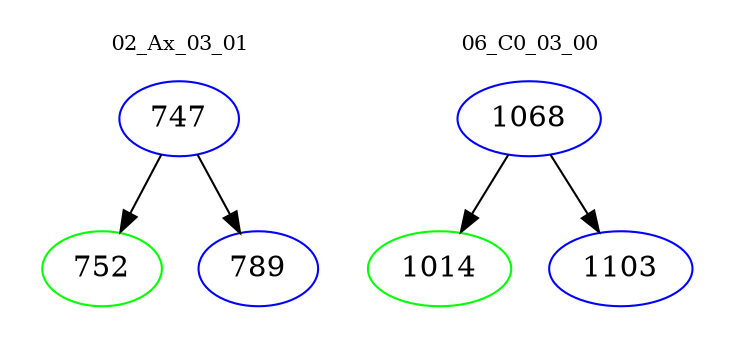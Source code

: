digraph{
subgraph cluster_0 {
color = white
label = "02_Ax_03_01";
fontsize=10;
T0_747 [label="747", color="blue"]
T0_747 -> T0_752 [color="black"]
T0_752 [label="752", color="green"]
T0_747 -> T0_789 [color="black"]
T0_789 [label="789", color="blue"]
}
subgraph cluster_1 {
color = white
label = "06_C0_03_00";
fontsize=10;
T1_1068 [label="1068", color="blue"]
T1_1068 -> T1_1014 [color="black"]
T1_1014 [label="1014", color="green"]
T1_1068 -> T1_1103 [color="black"]
T1_1103 [label="1103", color="blue"]
}
}
